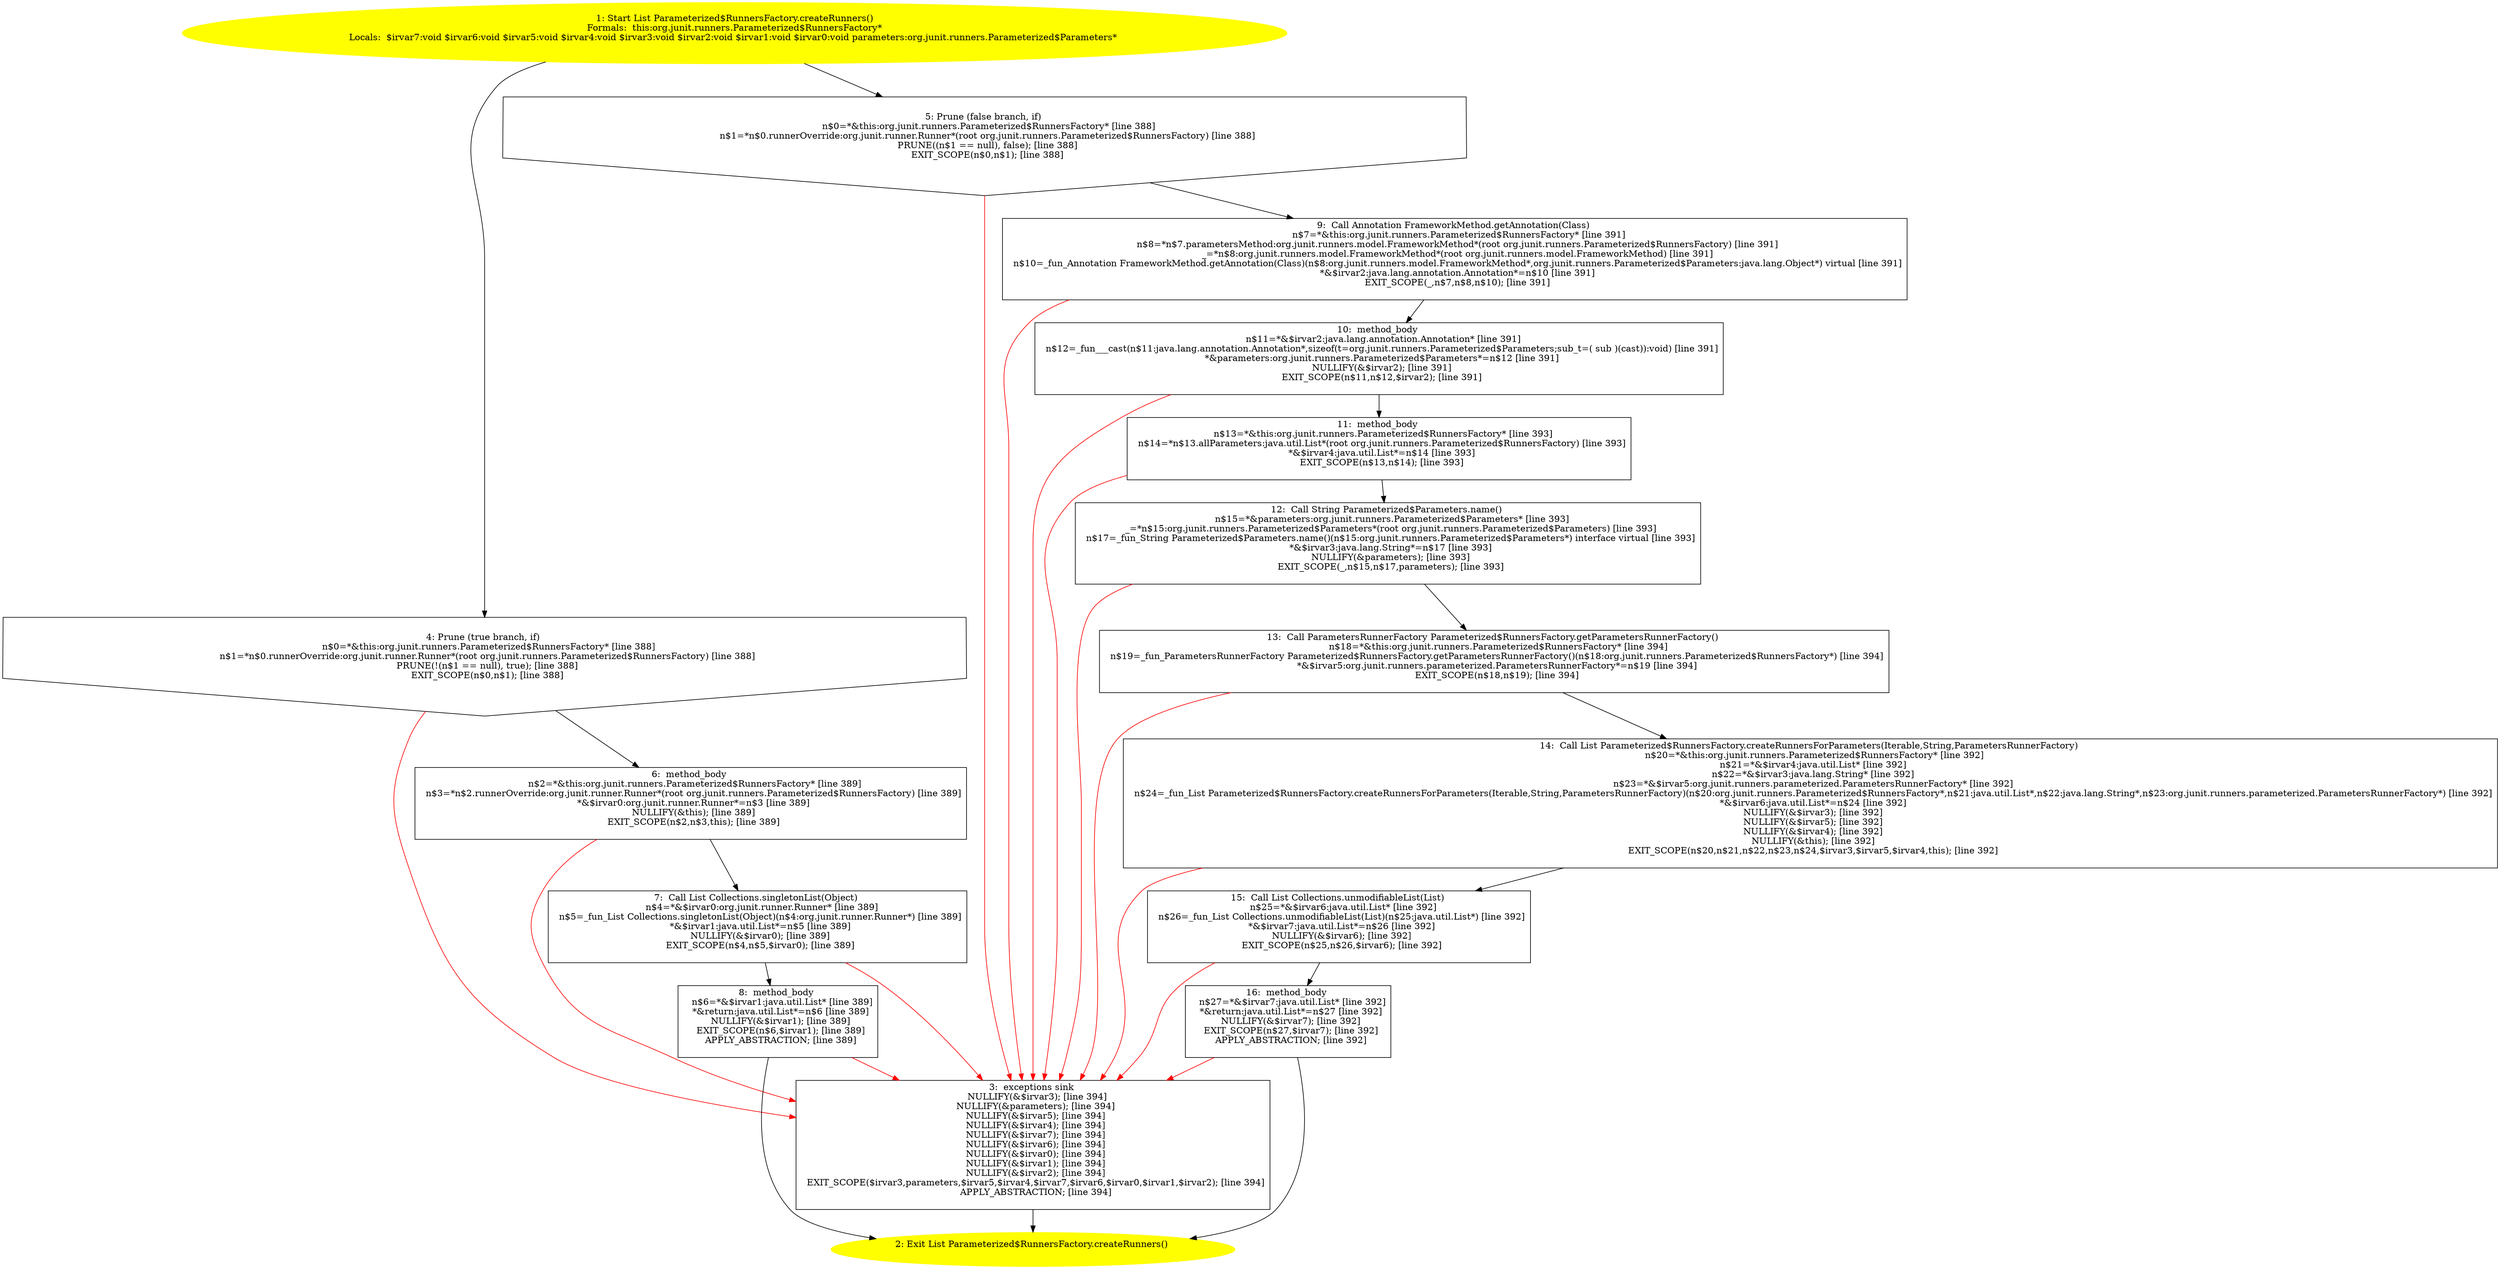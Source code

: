 /* @generated */
digraph cfg {
"org.junit.runners.Parameterized$RunnersFactory.createRunners():java.util.List.b5179be9456c7a6b725f3785250716f5_1" [label="1: Start List Parameterized$RunnersFactory.createRunners()\nFormals:  this:org.junit.runners.Parameterized$RunnersFactory*\nLocals:  $irvar7:void $irvar6:void $irvar5:void $irvar4:void $irvar3:void $irvar2:void $irvar1:void $irvar0:void parameters:org.junit.runners.Parameterized$Parameters* \n  " color=yellow style=filled]
	

	 "org.junit.runners.Parameterized$RunnersFactory.createRunners():java.util.List.b5179be9456c7a6b725f3785250716f5_1" -> "org.junit.runners.Parameterized$RunnersFactory.createRunners():java.util.List.b5179be9456c7a6b725f3785250716f5_4" ;
	 "org.junit.runners.Parameterized$RunnersFactory.createRunners():java.util.List.b5179be9456c7a6b725f3785250716f5_1" -> "org.junit.runners.Parameterized$RunnersFactory.createRunners():java.util.List.b5179be9456c7a6b725f3785250716f5_5" ;
"org.junit.runners.Parameterized$RunnersFactory.createRunners():java.util.List.b5179be9456c7a6b725f3785250716f5_2" [label="2: Exit List Parameterized$RunnersFactory.createRunners() \n  " color=yellow style=filled]
	

"org.junit.runners.Parameterized$RunnersFactory.createRunners():java.util.List.b5179be9456c7a6b725f3785250716f5_3" [label="3:  exceptions sink \n   NULLIFY(&$irvar3); [line 394]\n  NULLIFY(&parameters); [line 394]\n  NULLIFY(&$irvar5); [line 394]\n  NULLIFY(&$irvar4); [line 394]\n  NULLIFY(&$irvar7); [line 394]\n  NULLIFY(&$irvar6); [line 394]\n  NULLIFY(&$irvar0); [line 394]\n  NULLIFY(&$irvar1); [line 394]\n  NULLIFY(&$irvar2); [line 394]\n  EXIT_SCOPE($irvar3,parameters,$irvar5,$irvar4,$irvar7,$irvar6,$irvar0,$irvar1,$irvar2); [line 394]\n  APPLY_ABSTRACTION; [line 394]\n " shape="box"]
	

	 "org.junit.runners.Parameterized$RunnersFactory.createRunners():java.util.List.b5179be9456c7a6b725f3785250716f5_3" -> "org.junit.runners.Parameterized$RunnersFactory.createRunners():java.util.List.b5179be9456c7a6b725f3785250716f5_2" ;
"org.junit.runners.Parameterized$RunnersFactory.createRunners():java.util.List.b5179be9456c7a6b725f3785250716f5_4" [label="4: Prune (true branch, if) \n   n$0=*&this:org.junit.runners.Parameterized$RunnersFactory* [line 388]\n  n$1=*n$0.runnerOverride:org.junit.runner.Runner*(root org.junit.runners.Parameterized$RunnersFactory) [line 388]\n  PRUNE(!(n$1 == null), true); [line 388]\n  EXIT_SCOPE(n$0,n$1); [line 388]\n " shape="invhouse"]
	

	 "org.junit.runners.Parameterized$RunnersFactory.createRunners():java.util.List.b5179be9456c7a6b725f3785250716f5_4" -> "org.junit.runners.Parameterized$RunnersFactory.createRunners():java.util.List.b5179be9456c7a6b725f3785250716f5_6" ;
	 "org.junit.runners.Parameterized$RunnersFactory.createRunners():java.util.List.b5179be9456c7a6b725f3785250716f5_4" -> "org.junit.runners.Parameterized$RunnersFactory.createRunners():java.util.List.b5179be9456c7a6b725f3785250716f5_3" [color="red" ];
"org.junit.runners.Parameterized$RunnersFactory.createRunners():java.util.List.b5179be9456c7a6b725f3785250716f5_5" [label="5: Prune (false branch, if) \n   n$0=*&this:org.junit.runners.Parameterized$RunnersFactory* [line 388]\n  n$1=*n$0.runnerOverride:org.junit.runner.Runner*(root org.junit.runners.Parameterized$RunnersFactory) [line 388]\n  PRUNE((n$1 == null), false); [line 388]\n  EXIT_SCOPE(n$0,n$1); [line 388]\n " shape="invhouse"]
	

	 "org.junit.runners.Parameterized$RunnersFactory.createRunners():java.util.List.b5179be9456c7a6b725f3785250716f5_5" -> "org.junit.runners.Parameterized$RunnersFactory.createRunners():java.util.List.b5179be9456c7a6b725f3785250716f5_9" ;
	 "org.junit.runners.Parameterized$RunnersFactory.createRunners():java.util.List.b5179be9456c7a6b725f3785250716f5_5" -> "org.junit.runners.Parameterized$RunnersFactory.createRunners():java.util.List.b5179be9456c7a6b725f3785250716f5_3" [color="red" ];
"org.junit.runners.Parameterized$RunnersFactory.createRunners():java.util.List.b5179be9456c7a6b725f3785250716f5_6" [label="6:  method_body \n   n$2=*&this:org.junit.runners.Parameterized$RunnersFactory* [line 389]\n  n$3=*n$2.runnerOverride:org.junit.runner.Runner*(root org.junit.runners.Parameterized$RunnersFactory) [line 389]\n  *&$irvar0:org.junit.runner.Runner*=n$3 [line 389]\n  NULLIFY(&this); [line 389]\n  EXIT_SCOPE(n$2,n$3,this); [line 389]\n " shape="box"]
	

	 "org.junit.runners.Parameterized$RunnersFactory.createRunners():java.util.List.b5179be9456c7a6b725f3785250716f5_6" -> "org.junit.runners.Parameterized$RunnersFactory.createRunners():java.util.List.b5179be9456c7a6b725f3785250716f5_7" ;
	 "org.junit.runners.Parameterized$RunnersFactory.createRunners():java.util.List.b5179be9456c7a6b725f3785250716f5_6" -> "org.junit.runners.Parameterized$RunnersFactory.createRunners():java.util.List.b5179be9456c7a6b725f3785250716f5_3" [color="red" ];
"org.junit.runners.Parameterized$RunnersFactory.createRunners():java.util.List.b5179be9456c7a6b725f3785250716f5_7" [label="7:  Call List Collections.singletonList(Object) \n   n$4=*&$irvar0:org.junit.runner.Runner* [line 389]\n  n$5=_fun_List Collections.singletonList(Object)(n$4:org.junit.runner.Runner*) [line 389]\n  *&$irvar1:java.util.List*=n$5 [line 389]\n  NULLIFY(&$irvar0); [line 389]\n  EXIT_SCOPE(n$4,n$5,$irvar0); [line 389]\n " shape="box"]
	

	 "org.junit.runners.Parameterized$RunnersFactory.createRunners():java.util.List.b5179be9456c7a6b725f3785250716f5_7" -> "org.junit.runners.Parameterized$RunnersFactory.createRunners():java.util.List.b5179be9456c7a6b725f3785250716f5_8" ;
	 "org.junit.runners.Parameterized$RunnersFactory.createRunners():java.util.List.b5179be9456c7a6b725f3785250716f5_7" -> "org.junit.runners.Parameterized$RunnersFactory.createRunners():java.util.List.b5179be9456c7a6b725f3785250716f5_3" [color="red" ];
"org.junit.runners.Parameterized$RunnersFactory.createRunners():java.util.List.b5179be9456c7a6b725f3785250716f5_8" [label="8:  method_body \n   n$6=*&$irvar1:java.util.List* [line 389]\n  *&return:java.util.List*=n$6 [line 389]\n  NULLIFY(&$irvar1); [line 389]\n  EXIT_SCOPE(n$6,$irvar1); [line 389]\n  APPLY_ABSTRACTION; [line 389]\n " shape="box"]
	

	 "org.junit.runners.Parameterized$RunnersFactory.createRunners():java.util.List.b5179be9456c7a6b725f3785250716f5_8" -> "org.junit.runners.Parameterized$RunnersFactory.createRunners():java.util.List.b5179be9456c7a6b725f3785250716f5_2" ;
	 "org.junit.runners.Parameterized$RunnersFactory.createRunners():java.util.List.b5179be9456c7a6b725f3785250716f5_8" -> "org.junit.runners.Parameterized$RunnersFactory.createRunners():java.util.List.b5179be9456c7a6b725f3785250716f5_3" [color="red" ];
"org.junit.runners.Parameterized$RunnersFactory.createRunners():java.util.List.b5179be9456c7a6b725f3785250716f5_9" [label="9:  Call Annotation FrameworkMethod.getAnnotation(Class) \n   n$7=*&this:org.junit.runners.Parameterized$RunnersFactory* [line 391]\n  n$8=*n$7.parametersMethod:org.junit.runners.model.FrameworkMethod*(root org.junit.runners.Parameterized$RunnersFactory) [line 391]\n  _=*n$8:org.junit.runners.model.FrameworkMethod*(root org.junit.runners.model.FrameworkMethod) [line 391]\n  n$10=_fun_Annotation FrameworkMethod.getAnnotation(Class)(n$8:org.junit.runners.model.FrameworkMethod*,org.junit.runners.Parameterized$Parameters:java.lang.Object*) virtual [line 391]\n  *&$irvar2:java.lang.annotation.Annotation*=n$10 [line 391]\n  EXIT_SCOPE(_,n$7,n$8,n$10); [line 391]\n " shape="box"]
	

	 "org.junit.runners.Parameterized$RunnersFactory.createRunners():java.util.List.b5179be9456c7a6b725f3785250716f5_9" -> "org.junit.runners.Parameterized$RunnersFactory.createRunners():java.util.List.b5179be9456c7a6b725f3785250716f5_10" ;
	 "org.junit.runners.Parameterized$RunnersFactory.createRunners():java.util.List.b5179be9456c7a6b725f3785250716f5_9" -> "org.junit.runners.Parameterized$RunnersFactory.createRunners():java.util.List.b5179be9456c7a6b725f3785250716f5_3" [color="red" ];
"org.junit.runners.Parameterized$RunnersFactory.createRunners():java.util.List.b5179be9456c7a6b725f3785250716f5_10" [label="10:  method_body \n   n$11=*&$irvar2:java.lang.annotation.Annotation* [line 391]\n  n$12=_fun___cast(n$11:java.lang.annotation.Annotation*,sizeof(t=org.junit.runners.Parameterized$Parameters;sub_t=( sub )(cast)):void) [line 391]\n  *&parameters:org.junit.runners.Parameterized$Parameters*=n$12 [line 391]\n  NULLIFY(&$irvar2); [line 391]\n  EXIT_SCOPE(n$11,n$12,$irvar2); [line 391]\n " shape="box"]
	

	 "org.junit.runners.Parameterized$RunnersFactory.createRunners():java.util.List.b5179be9456c7a6b725f3785250716f5_10" -> "org.junit.runners.Parameterized$RunnersFactory.createRunners():java.util.List.b5179be9456c7a6b725f3785250716f5_11" ;
	 "org.junit.runners.Parameterized$RunnersFactory.createRunners():java.util.List.b5179be9456c7a6b725f3785250716f5_10" -> "org.junit.runners.Parameterized$RunnersFactory.createRunners():java.util.List.b5179be9456c7a6b725f3785250716f5_3" [color="red" ];
"org.junit.runners.Parameterized$RunnersFactory.createRunners():java.util.List.b5179be9456c7a6b725f3785250716f5_11" [label="11:  method_body \n   n$13=*&this:org.junit.runners.Parameterized$RunnersFactory* [line 393]\n  n$14=*n$13.allParameters:java.util.List*(root org.junit.runners.Parameterized$RunnersFactory) [line 393]\n  *&$irvar4:java.util.List*=n$14 [line 393]\n  EXIT_SCOPE(n$13,n$14); [line 393]\n " shape="box"]
	

	 "org.junit.runners.Parameterized$RunnersFactory.createRunners():java.util.List.b5179be9456c7a6b725f3785250716f5_11" -> "org.junit.runners.Parameterized$RunnersFactory.createRunners():java.util.List.b5179be9456c7a6b725f3785250716f5_12" ;
	 "org.junit.runners.Parameterized$RunnersFactory.createRunners():java.util.List.b5179be9456c7a6b725f3785250716f5_11" -> "org.junit.runners.Parameterized$RunnersFactory.createRunners():java.util.List.b5179be9456c7a6b725f3785250716f5_3" [color="red" ];
"org.junit.runners.Parameterized$RunnersFactory.createRunners():java.util.List.b5179be9456c7a6b725f3785250716f5_12" [label="12:  Call String Parameterized$Parameters.name() \n   n$15=*&parameters:org.junit.runners.Parameterized$Parameters* [line 393]\n  _=*n$15:org.junit.runners.Parameterized$Parameters*(root org.junit.runners.Parameterized$Parameters) [line 393]\n  n$17=_fun_String Parameterized$Parameters.name()(n$15:org.junit.runners.Parameterized$Parameters*) interface virtual [line 393]\n  *&$irvar3:java.lang.String*=n$17 [line 393]\n  NULLIFY(&parameters); [line 393]\n  EXIT_SCOPE(_,n$15,n$17,parameters); [line 393]\n " shape="box"]
	

	 "org.junit.runners.Parameterized$RunnersFactory.createRunners():java.util.List.b5179be9456c7a6b725f3785250716f5_12" -> "org.junit.runners.Parameterized$RunnersFactory.createRunners():java.util.List.b5179be9456c7a6b725f3785250716f5_13" ;
	 "org.junit.runners.Parameterized$RunnersFactory.createRunners():java.util.List.b5179be9456c7a6b725f3785250716f5_12" -> "org.junit.runners.Parameterized$RunnersFactory.createRunners():java.util.List.b5179be9456c7a6b725f3785250716f5_3" [color="red" ];
"org.junit.runners.Parameterized$RunnersFactory.createRunners():java.util.List.b5179be9456c7a6b725f3785250716f5_13" [label="13:  Call ParametersRunnerFactory Parameterized$RunnersFactory.getParametersRunnerFactory() \n   n$18=*&this:org.junit.runners.Parameterized$RunnersFactory* [line 394]\n  n$19=_fun_ParametersRunnerFactory Parameterized$RunnersFactory.getParametersRunnerFactory()(n$18:org.junit.runners.Parameterized$RunnersFactory*) [line 394]\n  *&$irvar5:org.junit.runners.parameterized.ParametersRunnerFactory*=n$19 [line 394]\n  EXIT_SCOPE(n$18,n$19); [line 394]\n " shape="box"]
	

	 "org.junit.runners.Parameterized$RunnersFactory.createRunners():java.util.List.b5179be9456c7a6b725f3785250716f5_13" -> "org.junit.runners.Parameterized$RunnersFactory.createRunners():java.util.List.b5179be9456c7a6b725f3785250716f5_14" ;
	 "org.junit.runners.Parameterized$RunnersFactory.createRunners():java.util.List.b5179be9456c7a6b725f3785250716f5_13" -> "org.junit.runners.Parameterized$RunnersFactory.createRunners():java.util.List.b5179be9456c7a6b725f3785250716f5_3" [color="red" ];
"org.junit.runners.Parameterized$RunnersFactory.createRunners():java.util.List.b5179be9456c7a6b725f3785250716f5_14" [label="14:  Call List Parameterized$RunnersFactory.createRunnersForParameters(Iterable,String,ParametersRunnerFactory) \n   n$20=*&this:org.junit.runners.Parameterized$RunnersFactory* [line 392]\n  n$21=*&$irvar4:java.util.List* [line 392]\n  n$22=*&$irvar3:java.lang.String* [line 392]\n  n$23=*&$irvar5:org.junit.runners.parameterized.ParametersRunnerFactory* [line 392]\n  n$24=_fun_List Parameterized$RunnersFactory.createRunnersForParameters(Iterable,String,ParametersRunnerFactory)(n$20:org.junit.runners.Parameterized$RunnersFactory*,n$21:java.util.List*,n$22:java.lang.String*,n$23:org.junit.runners.parameterized.ParametersRunnerFactory*) [line 392]\n  *&$irvar6:java.util.List*=n$24 [line 392]\n  NULLIFY(&$irvar3); [line 392]\n  NULLIFY(&$irvar5); [line 392]\n  NULLIFY(&$irvar4); [line 392]\n  NULLIFY(&this); [line 392]\n  EXIT_SCOPE(n$20,n$21,n$22,n$23,n$24,$irvar3,$irvar5,$irvar4,this); [line 392]\n " shape="box"]
	

	 "org.junit.runners.Parameterized$RunnersFactory.createRunners():java.util.List.b5179be9456c7a6b725f3785250716f5_14" -> "org.junit.runners.Parameterized$RunnersFactory.createRunners():java.util.List.b5179be9456c7a6b725f3785250716f5_15" ;
	 "org.junit.runners.Parameterized$RunnersFactory.createRunners():java.util.List.b5179be9456c7a6b725f3785250716f5_14" -> "org.junit.runners.Parameterized$RunnersFactory.createRunners():java.util.List.b5179be9456c7a6b725f3785250716f5_3" [color="red" ];
"org.junit.runners.Parameterized$RunnersFactory.createRunners():java.util.List.b5179be9456c7a6b725f3785250716f5_15" [label="15:  Call List Collections.unmodifiableList(List) \n   n$25=*&$irvar6:java.util.List* [line 392]\n  n$26=_fun_List Collections.unmodifiableList(List)(n$25:java.util.List*) [line 392]\n  *&$irvar7:java.util.List*=n$26 [line 392]\n  NULLIFY(&$irvar6); [line 392]\n  EXIT_SCOPE(n$25,n$26,$irvar6); [line 392]\n " shape="box"]
	

	 "org.junit.runners.Parameterized$RunnersFactory.createRunners():java.util.List.b5179be9456c7a6b725f3785250716f5_15" -> "org.junit.runners.Parameterized$RunnersFactory.createRunners():java.util.List.b5179be9456c7a6b725f3785250716f5_16" ;
	 "org.junit.runners.Parameterized$RunnersFactory.createRunners():java.util.List.b5179be9456c7a6b725f3785250716f5_15" -> "org.junit.runners.Parameterized$RunnersFactory.createRunners():java.util.List.b5179be9456c7a6b725f3785250716f5_3" [color="red" ];
"org.junit.runners.Parameterized$RunnersFactory.createRunners():java.util.List.b5179be9456c7a6b725f3785250716f5_16" [label="16:  method_body \n   n$27=*&$irvar7:java.util.List* [line 392]\n  *&return:java.util.List*=n$27 [line 392]\n  NULLIFY(&$irvar7); [line 392]\n  EXIT_SCOPE(n$27,$irvar7); [line 392]\n  APPLY_ABSTRACTION; [line 392]\n " shape="box"]
	

	 "org.junit.runners.Parameterized$RunnersFactory.createRunners():java.util.List.b5179be9456c7a6b725f3785250716f5_16" -> "org.junit.runners.Parameterized$RunnersFactory.createRunners():java.util.List.b5179be9456c7a6b725f3785250716f5_2" ;
	 "org.junit.runners.Parameterized$RunnersFactory.createRunners():java.util.List.b5179be9456c7a6b725f3785250716f5_16" -> "org.junit.runners.Parameterized$RunnersFactory.createRunners():java.util.List.b5179be9456c7a6b725f3785250716f5_3" [color="red" ];
}
